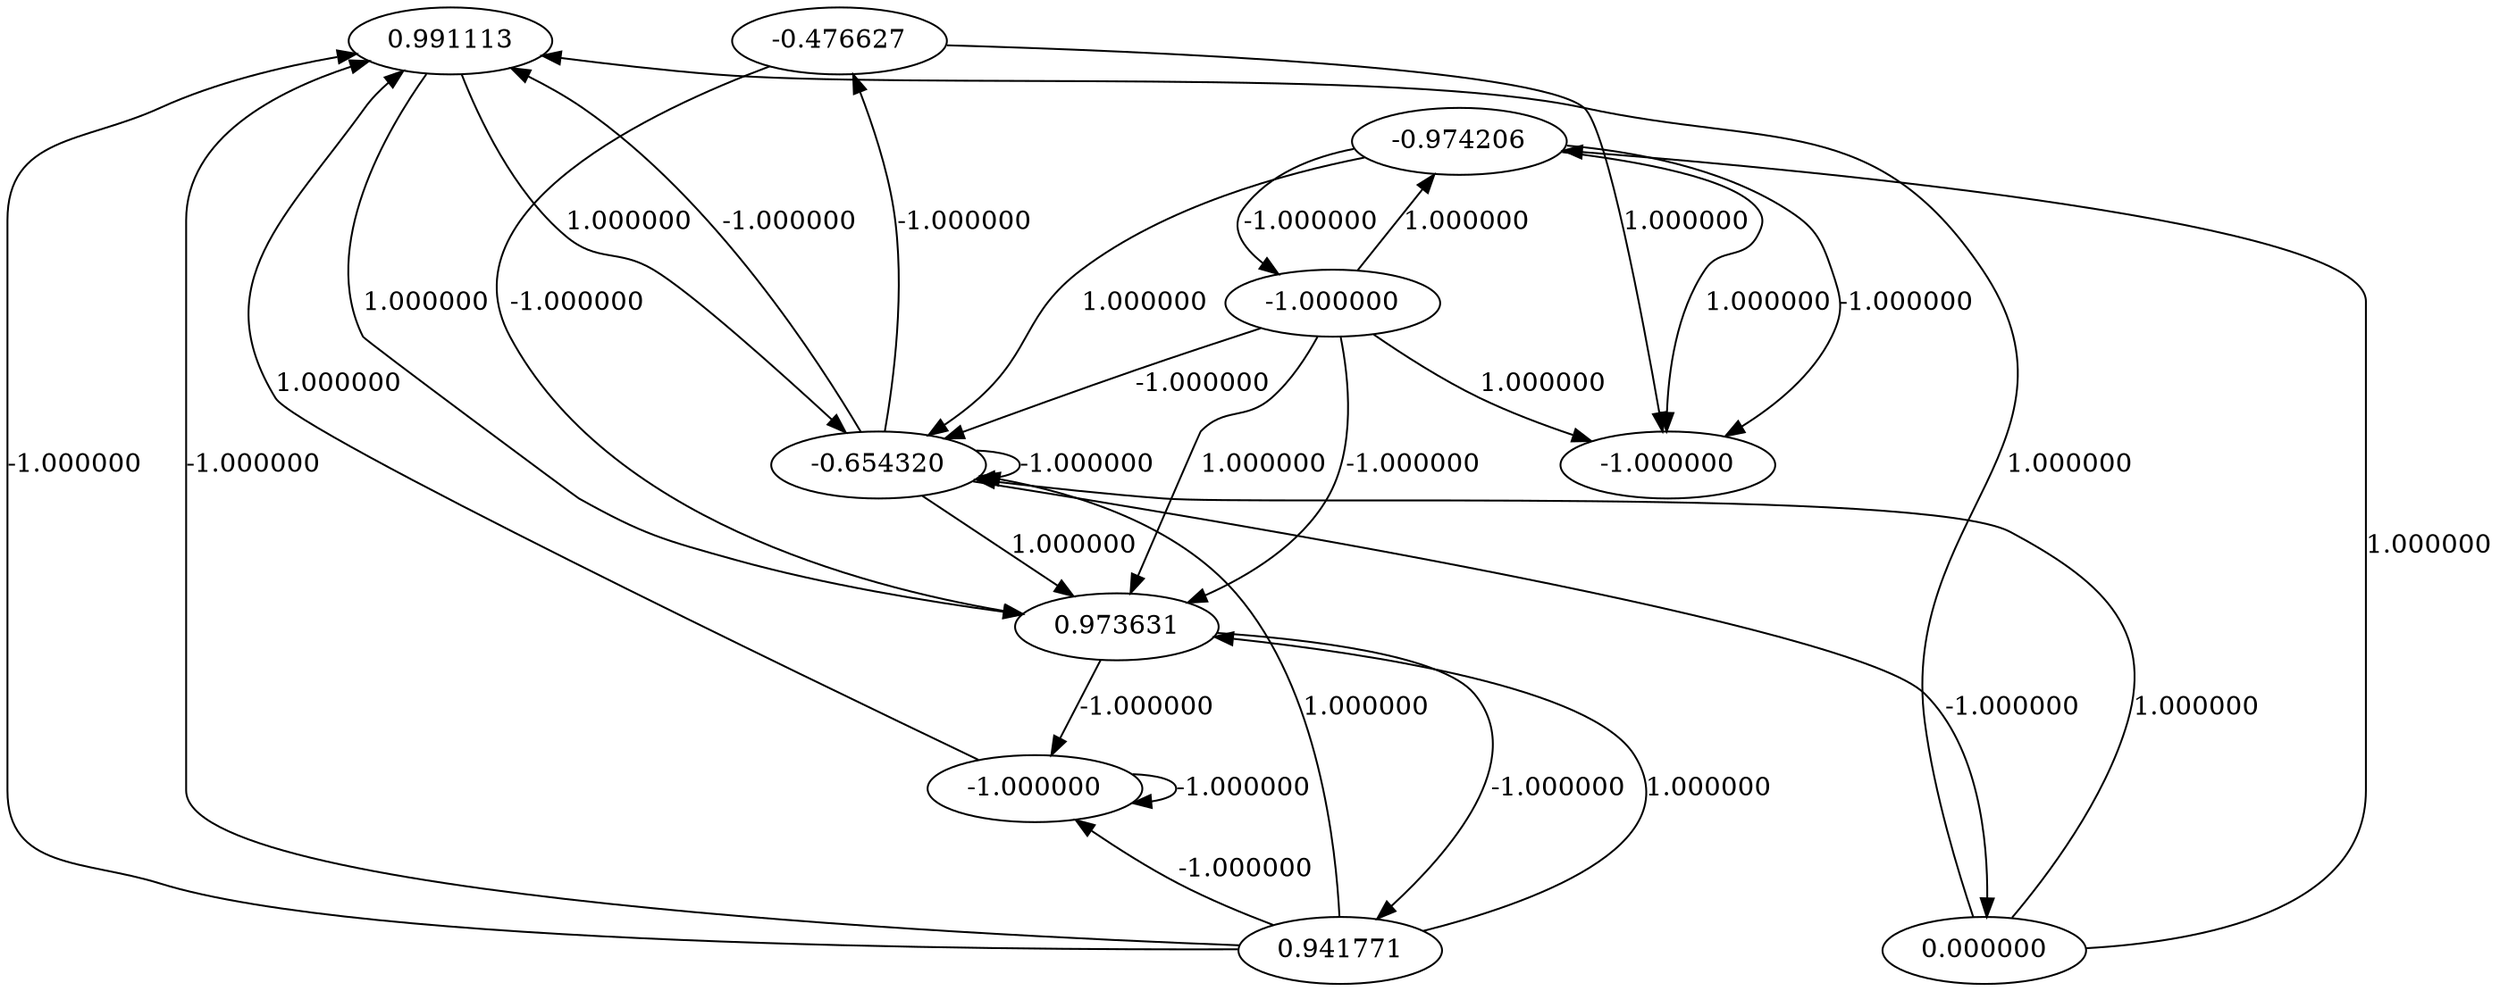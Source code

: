 digraph g {{ rank=source edge [style="invis"] n0 -> n1 }{ rank=sink edge [style="invis"] n2 -> n3 }
  n0 [label=0.991113]
  n1 [label=-0.476627]
  n2 [label=0.941771]
  n3 [label=0.000000]
  n4 [label=-1.000000]
  n5 [label=-1.000000]
  n6 [label=-0.654320]
  n7 [label=-0.974206]
  n8 [label=-1.000000]
  n9 [label=0.973631]
  n0 -> n9 [label=1.000000];
  n6 -> n0 [label=-1.000000];
  n2 -> n6 [label=1.000000];
  n8 -> n7 [label=1.000000];
  n2 -> n0 [label=-1.000000];
  n3 -> n7 [label=1.000000];
  n9 -> n2 [label=-1.000000];
  n8 -> n9 [label=1.000000];
  n3 -> n6 [label=1.000000];
  n2 -> n9 [label=1.000000];
  n1 -> n9 [label=-1.000000];
  n7 -> n8 [label=-1.000000];
  n5 -> n0 [label=1.000000];
  n6 -> n1 [label=-1.000000];
  n6 -> n3 [label=-1.000000];
  n0 -> n6 [label=1.000000];
  n5 -> n5 [label=-1.000000];
  n7 -> n6 [label=1.000000];
  n6 -> n9 [label=1.000000];
  n7 -> n4 [label=1.000000];
  n2 -> n5 [label=-1.000000];
  n7 -> n4 [label=-1.000000];
  n3 -> n0 [label=1.000000];
  n8 -> n6 [label=-1.000000];
  n8 -> n4 [label=1.000000];
  n1 -> n4 [label=1.000000];
  n2 -> n0 [label=-1.000000];
  n8 -> n9 [label=-1.000000];
  n6 -> n6 [label=-1.000000];
  n9 -> n5 [label=-1.000000];
}
